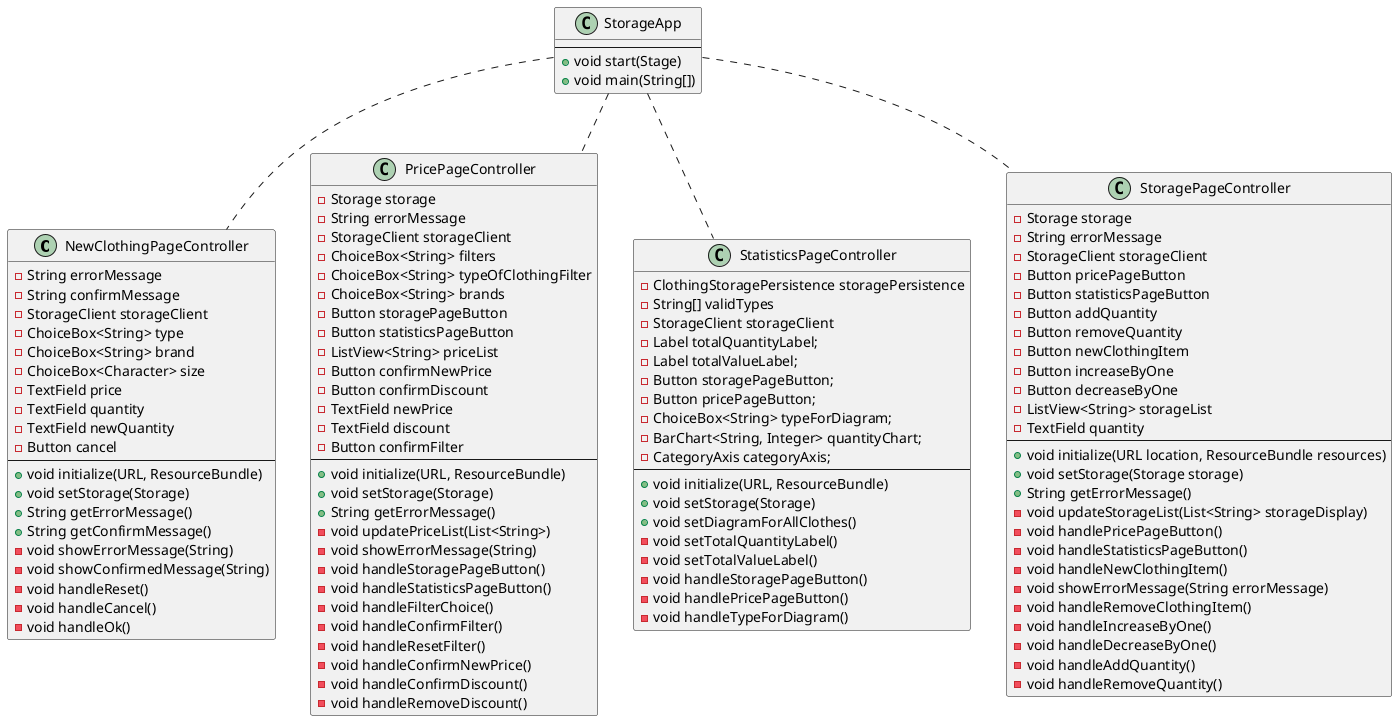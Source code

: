 @startuml ui


class NewClothingPageController
{
    -String errorMessage
    -String confirmMessage
    -StorageClient storageClient
    -ChoiceBox<String> type
    -ChoiceBox<String> brand
    -ChoiceBox<Character> size
    -TextField price
    -TextField quantity
    -TextField newQuantity
    -Button cancel
    --
    +void initialize(URL, ResourceBundle)
    +void setStorage(Storage)
    +String getErrorMessage()
    +String getConfirmMessage()
    -void showErrorMessage(String)
    -void showConfirmedMessage(String)
    -void handleReset()
    -void handleCancel()
    -void handleOk()
}

class PricePageController
{
    -Storage storage
    -String errorMessage
    -StorageClient storageClient
    -ChoiceBox<String> filters
    -ChoiceBox<String> typeOfClothingFilter
    -ChoiceBox<String> brands
    -Button storagePageButton
    -Button statisticsPageButton
    -ListView<String> priceList
    -Button confirmNewPrice
    -Button confirmDiscount
    -TextField newPrice
    -TextField discount
    -Button confirmFilter
    --
    +void initialize(URL, ResourceBundle)
    +void setStorage(Storage)
    +String getErrorMessage()
    -void updatePriceList(List<String>)
    -void showErrorMessage(String)
    -void handleStoragePageButton()
    -void handleStatisticsPageButton()
    -void handleFilterChoice()
    -void handleConfirmFilter()
    -void handleResetFilter()
    -void handleConfirmNewPrice()
    -void handleConfirmDiscount()
    -void handleRemoveDiscount()
}

class StatisticsPageController
{
    -ClothingStoragePersistence storagePersistence
    -String[] validTypes
    -StorageClient storageClient
    -Label totalQuantityLabel;
    -Label totalValueLabel;
    -Button storagePageButton;
    -Button pricePageButton;
    -ChoiceBox<String> typeForDiagram;
    -BarChart<String, Integer> quantityChart;
    -CategoryAxis categoryAxis;
    --
    +void initialize(URL, ResourceBundle)
    +void setStorage(Storage)
    +void setDiagramForAllClothes()
    -void setTotalQuantityLabel()
    -void setTotalValueLabel()
    -void handleStoragePageButton()
    -void handlePricePageButton()
    -void handleTypeForDiagram()
}

class StoragePageController
{
    -Storage storage
    -String errorMessage
    -StorageClient storageClient
    -Button pricePageButton
    -Button statisticsPageButton
    -Button addQuantity
    -Button removeQuantity
    -Button newClothingItem
    -Button increaseByOne
    -Button decreaseByOne
    -ListView<String> storageList
    -TextField quantity
    --
    +void initialize(URL location, ResourceBundle resources)
    +void setStorage(Storage storage)
    +String getErrorMessage()
    -void updateStorageList(List<String> storageDisplay)
    -void handlePricePageButton()
    -void handleStatisticsPageButton()
    -void handleNewClothingItem()
    -void showErrorMessage(String errorMessage)
    -void handleRemoveClothingItem()
    -void handleIncreaseByOne()
    -void handleDecreaseByOne()
    -void handleAddQuantity()
    -void handleRemoveQuantity()
}

class StorageApp
{
    --
    +void start(Stage)
    +void main(String[])
}

StorageApp .. NewClothingPageController
StorageApp .. PricePageController
StorageApp .. StatisticsPageController
StorageApp .. StoragePageController


@enduml